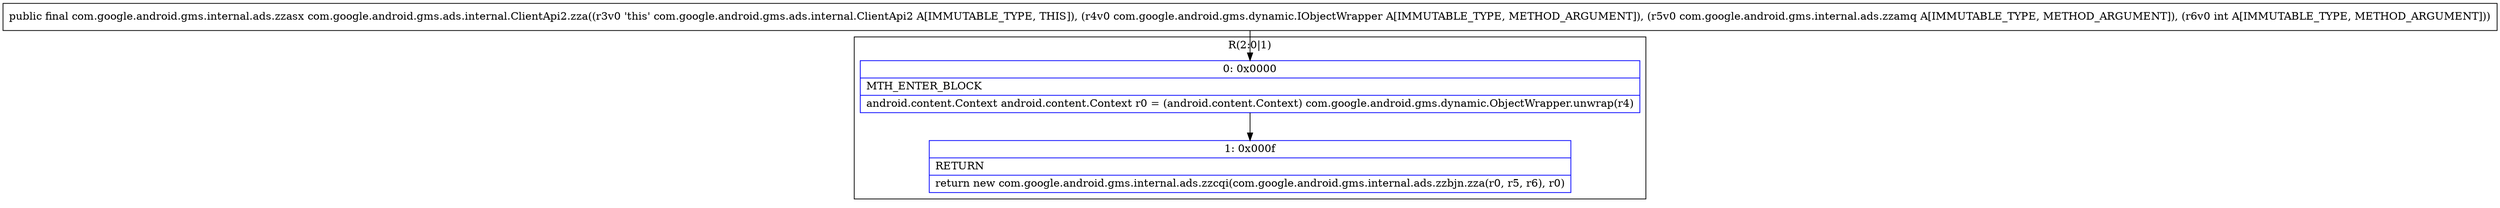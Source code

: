 digraph "CFG forcom.google.android.gms.ads.internal.ClientApi2.zza(Lcom\/google\/android\/gms\/dynamic\/IObjectWrapper;Lcom\/google\/android\/gms\/internal\/ads\/zzamq;I)Lcom\/google\/android\/gms\/internal\/ads\/zzasx;" {
subgraph cluster_Region_2071608422 {
label = "R(2:0|1)";
node [shape=record,color=blue];
Node_0 [shape=record,label="{0\:\ 0x0000|MTH_ENTER_BLOCK\l|android.content.Context android.content.Context r0 = (android.content.Context) com.google.android.gms.dynamic.ObjectWrapper.unwrap(r4)\l}"];
Node_1 [shape=record,label="{1\:\ 0x000f|RETURN\l|return new com.google.android.gms.internal.ads.zzcqi(com.google.android.gms.internal.ads.zzbjn.zza(r0, r5, r6), r0)\l}"];
}
MethodNode[shape=record,label="{public final com.google.android.gms.internal.ads.zzasx com.google.android.gms.ads.internal.ClientApi2.zza((r3v0 'this' com.google.android.gms.ads.internal.ClientApi2 A[IMMUTABLE_TYPE, THIS]), (r4v0 com.google.android.gms.dynamic.IObjectWrapper A[IMMUTABLE_TYPE, METHOD_ARGUMENT]), (r5v0 com.google.android.gms.internal.ads.zzamq A[IMMUTABLE_TYPE, METHOD_ARGUMENT]), (r6v0 int A[IMMUTABLE_TYPE, METHOD_ARGUMENT])) }"];
MethodNode -> Node_0;
Node_0 -> Node_1;
}

